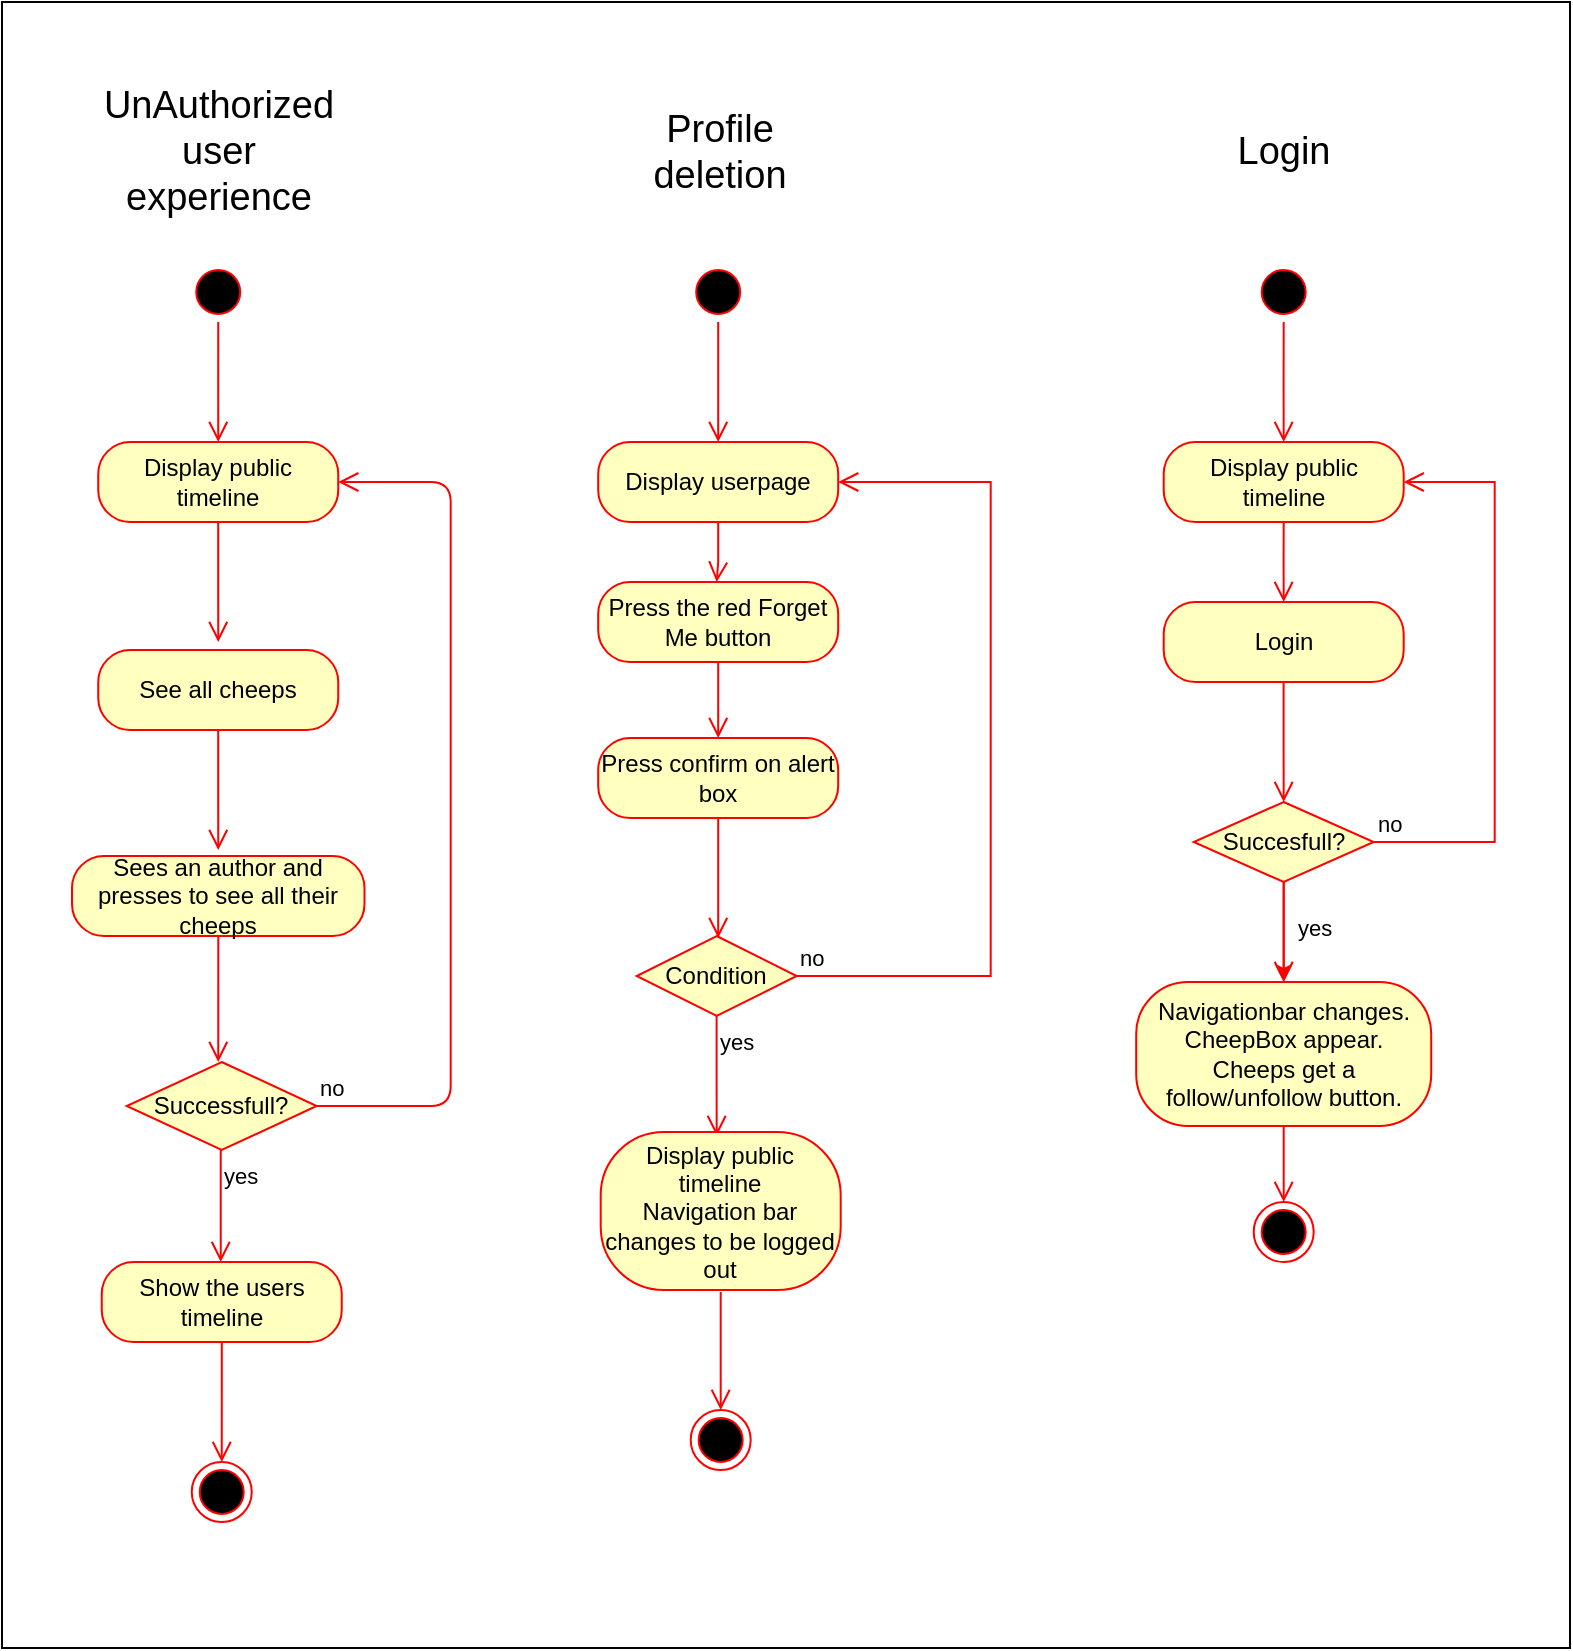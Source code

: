 <mxfile>
    <diagram id="6Wyljek8oZNwAUY-Scfg" name="Page-1">
        <mxGraphModel dx="3437" dy="-51" grid="0" gridSize="10" guides="1" tooltips="1" connect="1" arrows="1" fold="1" page="1" pageScale="1" pageWidth="850" pageHeight="1100" background="#ffffff" math="0" shadow="0">
            <root>
                <mxCell id="0"/>
                <mxCell id="1" parent="0"/>
                <mxCell id="2" value="" style="ellipse;html=1;shape=startState;fillColor=#000000;strokeColor=#ff0000;" vertex="1" parent="1">
                    <mxGeometry x="-1040.15" y="1324" width="30" height="30" as="geometry"/>
                </mxCell>
                <mxCell id="3" value="" style="edgeStyle=orthogonalEdgeStyle;html=1;verticalAlign=bottom;endArrow=open;endSize=8;strokeColor=#ff0000;rounded=0;" edge="1" parent="1" source="2">
                    <mxGeometry relative="1" as="geometry">
                        <mxPoint x="-1025.15" y="1414" as="targetPoint"/>
                    </mxGeometry>
                </mxCell>
                <mxCell id="4" style="edgeStyle=orthogonalEdgeStyle;rounded=0;orthogonalLoop=1;jettySize=auto;html=1;exitX=0.5;exitY=1;exitDx=0;exitDy=0;" edge="1" parent="1">
                    <mxGeometry relative="1" as="geometry">
                        <mxPoint x="-1025.15" y="1464" as="sourcePoint"/>
                        <mxPoint x="-1025.15" y="1464" as="targetPoint"/>
                    </mxGeometry>
                </mxCell>
                <mxCell id="5" value="Display public timeline" style="rounded=1;whiteSpace=wrap;html=1;arcSize=40;fontColor=#000000;fillColor=#ffffc0;strokeColor=#ff0000;" vertex="1" parent="1">
                    <mxGeometry x="-1085.15" y="1414" width="120" height="40" as="geometry"/>
                </mxCell>
                <mxCell id="6" value="" style="edgeStyle=orthogonalEdgeStyle;html=1;verticalAlign=bottom;endArrow=open;endSize=8;strokeColor=#ff0000;rounded=0;exitX=0.5;exitY=1;exitDx=0;exitDy=0;" edge="1" parent="1" source="5">
                    <mxGeometry relative="1" as="geometry">
                        <mxPoint x="-1025.15" y="1494" as="targetPoint"/>
                        <Array as="points">
                            <mxPoint x="-1025.15" y="1474"/>
                            <mxPoint x="-1025.15" y="1474"/>
                        </Array>
                    </mxGeometry>
                </mxCell>
                <mxCell id="7" style="edgeStyle=orthogonalEdgeStyle;rounded=0;orthogonalLoop=1;jettySize=auto;html=1;entryX=0.5;entryY=0;entryDx=0;entryDy=0;strokeColor=#FF0000;" edge="1" parent="1" source="8" target="10">
                    <mxGeometry relative="1" as="geometry"/>
                </mxCell>
                <mxCell id="8" value="Succesfull?&lt;br&gt;" style="rhombus;whiteSpace=wrap;html=1;fontColor=#000000;fillColor=#ffffc0;strokeColor=#ff0000;" vertex="1" parent="1">
                    <mxGeometry x="-1070.15" y="1594" width="90" height="40" as="geometry"/>
                </mxCell>
                <mxCell id="9" value="no" style="edgeStyle=orthogonalEdgeStyle;html=1;align=left;verticalAlign=bottom;endArrow=open;endSize=8;strokeColor=#ff0000;rounded=0;entryX=1;entryY=0.5;entryDx=0;entryDy=0;labelBackgroundColor=none;fontColor=#000000;" edge="1" parent="1" source="8" target="5">
                    <mxGeometry x="-1" relative="1" as="geometry">
                        <mxPoint x="-890.15" y="1644" as="targetPoint"/>
                        <Array as="points">
                            <mxPoint x="-919.65" y="1614"/>
                            <mxPoint x="-919.65" y="1434"/>
                        </Array>
                    </mxGeometry>
                </mxCell>
                <mxCell id="10" value="Navigationbar changes.&lt;br&gt;CheepBox appear.&lt;br&gt;Cheeps get a follow/unfollow button." style="rounded=1;whiteSpace=wrap;html=1;arcSize=36;fontColor=#000000;fillColor=#ffffc0;strokeColor=#ff0000;" vertex="1" parent="1">
                    <mxGeometry x="-1098.9" y="1684" width="147.5" height="72" as="geometry"/>
                </mxCell>
                <mxCell id="11" value="" style="edgeStyle=orthogonalEdgeStyle;html=1;verticalAlign=bottom;endArrow=open;endSize=8;strokeColor=#ff0000;rounded=0;" edge="1" parent="1" source="10">
                    <mxGeometry relative="1" as="geometry">
                        <mxPoint x="-1025.15" y="1794.0" as="targetPoint"/>
                    </mxGeometry>
                </mxCell>
                <mxCell id="12" value="yes" style="edgeStyle=orthogonalEdgeStyle;html=1;align=left;verticalAlign=top;endArrow=open;endSize=8;strokeColor=#ff0000;rounded=0;entryX=0.5;entryY=0;entryDx=0;entryDy=0;exitX=0.5;exitY=1;exitDx=0;exitDy=0;labelBackgroundColor=none;fontColor=#000000;" edge="1" parent="1" source="8" target="10">
                    <mxGeometry x="-0.6" y="5" relative="1" as="geometry">
                        <mxPoint x="-810.15" y="1744" as="targetPoint"/>
                        <mxPoint x="-810.15" y="1684" as="sourcePoint"/>
                        <mxPoint as="offset"/>
                    </mxGeometry>
                </mxCell>
                <mxCell id="13" value="Login" style="rounded=1;whiteSpace=wrap;html=1;arcSize=40;fontColor=#000000;fillColor=#ffffc0;strokeColor=#ff0000;" vertex="1" parent="1">
                    <mxGeometry x="-1085.15" y="1494" width="120" height="40" as="geometry"/>
                </mxCell>
                <mxCell id="14" value="" style="edgeStyle=orthogonalEdgeStyle;html=1;verticalAlign=bottom;endArrow=open;endSize=8;strokeColor=#ff0000;rounded=0;" edge="1" parent="1" source="13">
                    <mxGeometry relative="1" as="geometry">
                        <mxPoint x="-1025.15" y="1594" as="targetPoint"/>
                    </mxGeometry>
                </mxCell>
                <mxCell id="15" value="" style="ellipse;html=1;shape=endState;fillColor=#000000;strokeColor=#ff0000;" vertex="1" parent="1">
                    <mxGeometry x="-1040.15" y="1794" width="30" height="30" as="geometry"/>
                </mxCell>
                <mxCell id="16" value="&lt;font color=&quot;#000000&quot; style=&quot;font-size: 19px;&quot;&gt;Login&lt;/font&gt;" style="text;html=1;strokeColor=none;fillColor=none;align=center;verticalAlign=middle;whiteSpace=wrap;rounded=0;" vertex="1" parent="1">
                    <mxGeometry x="-1085.15" y="1254" width="120" height="30" as="geometry"/>
                </mxCell>
                <mxCell id="17" value="" style="ellipse;html=1;shape=startState;fillColor=#000000;strokeColor=#ff0000;" vertex="1" parent="1">
                    <mxGeometry x="-1322.9" y="1324" width="30" height="30" as="geometry"/>
                </mxCell>
                <mxCell id="18" value="" style="edgeStyle=orthogonalEdgeStyle;html=1;verticalAlign=bottom;endArrow=open;endSize=8;strokeColor=#ff0000;rounded=0;" edge="1" parent="1" source="17">
                    <mxGeometry relative="1" as="geometry">
                        <mxPoint x="-1307.9" y="1414" as="targetPoint"/>
                    </mxGeometry>
                </mxCell>
                <mxCell id="19" style="edgeStyle=orthogonalEdgeStyle;rounded=0;orthogonalLoop=1;jettySize=auto;html=1;exitX=0.5;exitY=1;exitDx=0;exitDy=0;" edge="1" parent="1">
                    <mxGeometry relative="1" as="geometry">
                        <mxPoint x="-1307.9" y="1464" as="sourcePoint"/>
                        <mxPoint x="-1307.9" y="1464" as="targetPoint"/>
                    </mxGeometry>
                </mxCell>
                <mxCell id="20" value="Display userpage" style="rounded=1;whiteSpace=wrap;html=1;arcSize=40;fontColor=#000000;fillColor=#ffffc0;strokeColor=#ff0000;" vertex="1" parent="1">
                    <mxGeometry x="-1367.9" y="1414" width="120" height="40" as="geometry"/>
                </mxCell>
                <mxCell id="21" value="" style="edgeStyle=orthogonalEdgeStyle;html=1;verticalAlign=bottom;endArrow=open;endSize=8;strokeColor=#ff0000;rounded=0;exitX=0.5;exitY=1;exitDx=0;exitDy=0;" edge="1" parent="1" source="20">
                    <mxGeometry relative="1" as="geometry">
                        <mxPoint x="-1308.65" y="1484" as="targetPoint"/>
                        <Array as="points">
                            <mxPoint x="-1307.9" y="1474"/>
                            <mxPoint x="-1307.9" y="1474"/>
                        </Array>
                    </mxGeometry>
                </mxCell>
                <mxCell id="22" value="Press the red Forget Me button" style="rounded=1;whiteSpace=wrap;html=1;arcSize=40;fontColor=#000000;fillColor=#ffffc0;strokeColor=#ff0000;" vertex="1" parent="1">
                    <mxGeometry x="-1367.9" y="1484" width="120" height="40" as="geometry"/>
                </mxCell>
                <mxCell id="23" value="" style="edgeStyle=orthogonalEdgeStyle;html=1;verticalAlign=bottom;endArrow=open;endSize=8;strokeColor=#ff0000;rounded=0;entryX=0.5;entryY=0;entryDx=0;entryDy=0;" edge="1" parent="1" source="22">
                    <mxGeometry relative="1" as="geometry">
                        <mxPoint x="-1307.9" y="1562" as="targetPoint"/>
                    </mxGeometry>
                </mxCell>
                <mxCell id="24" value="&lt;font color=&quot;#000000&quot; style=&quot;font-size: 19px;&quot;&gt;Profile deletion&lt;/font&gt;" style="text;html=1;strokeColor=none;fillColor=none;align=center;verticalAlign=middle;whiteSpace=wrap;rounded=0;" vertex="1" parent="1">
                    <mxGeometry x="-1366.65" y="1254" width="120" height="30" as="geometry"/>
                </mxCell>
                <mxCell id="25" value="Press confirm on alert box" style="rounded=1;whiteSpace=wrap;html=1;arcSize=40;fontColor=#000000;fillColor=#ffffc0;strokeColor=#ff0000;" vertex="1" parent="1">
                    <mxGeometry x="-1367.9" y="1562" width="120" height="40" as="geometry"/>
                </mxCell>
                <mxCell id="26" value="" style="edgeStyle=orthogonalEdgeStyle;html=1;verticalAlign=bottom;endArrow=open;endSize=8;strokeColor=#ff0000;rounded=0;" edge="1" parent="1" source="25">
                    <mxGeometry relative="1" as="geometry">
                        <mxPoint x="-1307.9" y="1662" as="targetPoint"/>
                    </mxGeometry>
                </mxCell>
                <mxCell id="27" value="Condition" style="rhombus;whiteSpace=wrap;html=1;fontColor=#000000;fillColor=#ffffc0;strokeColor=#ff0000;" vertex="1" parent="1">
                    <mxGeometry x="-1348.65" y="1661" width="80" height="40" as="geometry"/>
                </mxCell>
                <mxCell id="28" value="no" style="edgeStyle=orthogonalEdgeStyle;html=1;align=left;verticalAlign=bottom;endArrow=open;endSize=8;strokeColor=#ff0000;rounded=0;entryX=1;entryY=0.5;entryDx=0;entryDy=0;labelBackgroundColor=none;fontColor=#000000;" edge="1" parent="1" source="27" target="20">
                    <mxGeometry x="-1" relative="1" as="geometry">
                        <mxPoint x="-1168.65" y="1681" as="targetPoint"/>
                        <Array as="points">
                            <mxPoint x="-1171.65" y="1681"/>
                            <mxPoint x="-1171.65" y="1434"/>
                        </Array>
                    </mxGeometry>
                </mxCell>
                <mxCell id="29" value="yes" style="edgeStyle=orthogonalEdgeStyle;html=1;align=left;verticalAlign=top;endArrow=open;endSize=8;strokeColor=#ff0000;rounded=0;labelBackgroundColor=none;fontColor=#000000;" edge="1" parent="1" source="27">
                    <mxGeometry x="-1" relative="1" as="geometry">
                        <mxPoint x="-1308.65" y="1761" as="targetPoint"/>
                    </mxGeometry>
                </mxCell>
                <mxCell id="30" value="Display public timeline&lt;br&gt;Navigation bar changes to be logged out" style="rounded=1;whiteSpace=wrap;html=1;arcSize=40;fontColor=#000000;fillColor=#ffffc0;strokeColor=#ff0000;" vertex="1" parent="1">
                    <mxGeometry x="-1366.65" y="1759" width="120" height="79" as="geometry"/>
                </mxCell>
                <mxCell id="31" value="" style="edgeStyle=orthogonalEdgeStyle;html=1;verticalAlign=bottom;endArrow=open;endSize=8;strokeColor=#ff0000;rounded=0;" edge="1" parent="1">
                    <mxGeometry relative="1" as="geometry">
                        <mxPoint x="-1306.65" y="1898.0" as="targetPoint"/>
                        <mxPoint x="-1306.65" y="1839.0" as="sourcePoint"/>
                    </mxGeometry>
                </mxCell>
                <mxCell id="32" value="" style="ellipse;html=1;shape=endState;fillColor=#000000;strokeColor=#ff0000;" vertex="1" parent="1">
                    <mxGeometry x="-1321.65" y="1898" width="30" height="30" as="geometry"/>
                </mxCell>
                <mxCell id="33" value="" style="ellipse;html=1;shape=startState;fillColor=#000000;strokeColor=#ff0000;" vertex="1" parent="1">
                    <mxGeometry x="-1572.88" y="1324" width="30" height="30" as="geometry"/>
                </mxCell>
                <mxCell id="34" value="" style="edgeStyle=orthogonalEdgeStyle;html=1;verticalAlign=bottom;endArrow=open;endSize=8;strokeColor=#ff0000;rounded=0;" edge="1" parent="1" source="33">
                    <mxGeometry relative="1" as="geometry">
                        <mxPoint x="-1557.88" y="1414" as="targetPoint"/>
                    </mxGeometry>
                </mxCell>
                <mxCell id="35" style="edgeStyle=orthogonalEdgeStyle;rounded=0;orthogonalLoop=1;jettySize=auto;html=1;exitX=0.5;exitY=1;exitDx=0;exitDy=0;" edge="1" parent="1">
                    <mxGeometry relative="1" as="geometry">
                        <mxPoint x="-1557.88" y="1464" as="sourcePoint"/>
                        <mxPoint x="-1557.88" y="1464" as="targetPoint"/>
                    </mxGeometry>
                </mxCell>
                <mxCell id="36" value="&lt;font color=&quot;#000000&quot; style=&quot;font-size: 19px;&quot;&gt;UnAuthorized user experience&lt;/font&gt;" style="text;html=1;strokeColor=none;fillColor=none;align=center;verticalAlign=middle;whiteSpace=wrap;rounded=0;" vertex="1" parent="1">
                    <mxGeometry x="-1624.38" y="1254" width="133" height="30" as="geometry"/>
                </mxCell>
                <mxCell id="37" value="Display public timeline" style="rounded=1;whiteSpace=wrap;html=1;arcSize=40;fontColor=#000000;fillColor=#ffffc0;strokeColor=#ff0000;" vertex="1" parent="1">
                    <mxGeometry x="-1617.88" y="1414" width="120" height="40" as="geometry"/>
                </mxCell>
                <mxCell id="38" value="" style="edgeStyle=orthogonalEdgeStyle;html=1;verticalAlign=bottom;endArrow=open;endSize=8;strokeColor=#ff0000;" edge="1" parent="1" source="37">
                    <mxGeometry relative="1" as="geometry">
                        <mxPoint x="-1557.88" y="1514" as="targetPoint"/>
                    </mxGeometry>
                </mxCell>
                <mxCell id="39" value="See all cheeps" style="rounded=1;whiteSpace=wrap;html=1;arcSize=40;fontColor=#000000;fillColor=#ffffc0;strokeColor=#ff0000;" vertex="1" parent="1">
                    <mxGeometry x="-1617.88" y="1518" width="120" height="40" as="geometry"/>
                </mxCell>
                <mxCell id="40" value="" style="edgeStyle=orthogonalEdgeStyle;html=1;verticalAlign=bottom;endArrow=open;endSize=8;strokeColor=#ff0000;" edge="1" parent="1" source="39">
                    <mxGeometry relative="1" as="geometry">
                        <mxPoint x="-1557.88" y="1618.0" as="targetPoint"/>
                    </mxGeometry>
                </mxCell>
                <mxCell id="41" value="Sees an author and presses to see all their cheeps" style="rounded=1;whiteSpace=wrap;html=1;arcSize=40;fontColor=#000000;fillColor=#ffffc0;strokeColor=#ff0000;" vertex="1" parent="1">
                    <mxGeometry x="-1631" y="1621" width="146.25" height="40" as="geometry"/>
                </mxCell>
                <mxCell id="42" value="" style="edgeStyle=orthogonalEdgeStyle;html=1;verticalAlign=bottom;endArrow=open;endSize=8;strokeColor=#ff0000;" edge="1" parent="1" source="41">
                    <mxGeometry relative="1" as="geometry">
                        <mxPoint x="-1557.88" y="1724.0" as="targetPoint"/>
                    </mxGeometry>
                </mxCell>
                <mxCell id="43" value="&lt;font color=&quot;#000000&quot;&gt;Successfull?&lt;/font&gt;" style="rhombus;whiteSpace=wrap;html=1;fillColor=#ffffc0;strokeColor=#ff0000;" vertex="1" parent="1">
                    <mxGeometry x="-1603.63" y="1724" width="95" height="44" as="geometry"/>
                </mxCell>
                <mxCell id="44" value="no" style="edgeStyle=orthogonalEdgeStyle;html=1;align=left;verticalAlign=bottom;endArrow=open;endSize=8;strokeColor=#ff0000;entryX=1;entryY=0.5;entryDx=0;entryDy=0;labelBackgroundColor=none;fontColor=#000000;" edge="1" parent="1" source="43" target="37">
                    <mxGeometry x="-1" relative="1" as="geometry">
                        <mxPoint x="-1416.63" y="1744" as="targetPoint"/>
                        <Array as="points">
                            <mxPoint x="-1441.63" y="1746"/>
                            <mxPoint x="-1441.63" y="1434"/>
                        </Array>
                    </mxGeometry>
                </mxCell>
                <mxCell id="45" value="&lt;font style=&quot;&quot; color=&quot;#000000&quot;&gt;yes&lt;/font&gt;" style="edgeStyle=orthogonalEdgeStyle;html=1;align=left;verticalAlign=top;endArrow=open;endSize=8;strokeColor=#ff0000;labelBackgroundColor=none;" edge="1" parent="1" source="43">
                    <mxGeometry x="-1" relative="1" as="geometry">
                        <mxPoint x="-1556.63" y="1824.0" as="targetPoint"/>
                    </mxGeometry>
                </mxCell>
                <mxCell id="46" value="Show the users timeline" style="rounded=1;whiteSpace=wrap;html=1;arcSize=40;fontColor=#000000;fillColor=#ffffc0;strokeColor=#ff0000;" vertex="1" parent="1">
                    <mxGeometry x="-1616.13" y="1824" width="120" height="40" as="geometry"/>
                </mxCell>
                <mxCell id="47" value="" style="edgeStyle=orthogonalEdgeStyle;html=1;verticalAlign=bottom;endArrow=open;endSize=8;strokeColor=#ff0000;fontColor=#000000;" edge="1" parent="1" source="46">
                    <mxGeometry relative="1" as="geometry">
                        <mxPoint x="-1556.13" y="1924.0" as="targetPoint"/>
                    </mxGeometry>
                </mxCell>
                <mxCell id="48" value="" style="ellipse;html=1;shape=endState;fillColor=#000000;strokeColor=#ff0000;fontColor=#000000;" vertex="1" parent="1">
                    <mxGeometry x="-1571.13" y="1924" width="30" height="30" as="geometry"/>
                </mxCell>
                <mxCell id="49" value="" style="rounded=0;whiteSpace=wrap;html=1;fillColor=none;" vertex="1" parent="1">
                    <mxGeometry x="-1666" y="1194" width="784" height="823" as="geometry"/>
                </mxCell>
            </root>
        </mxGraphModel>
    </diagram>
</mxfile>